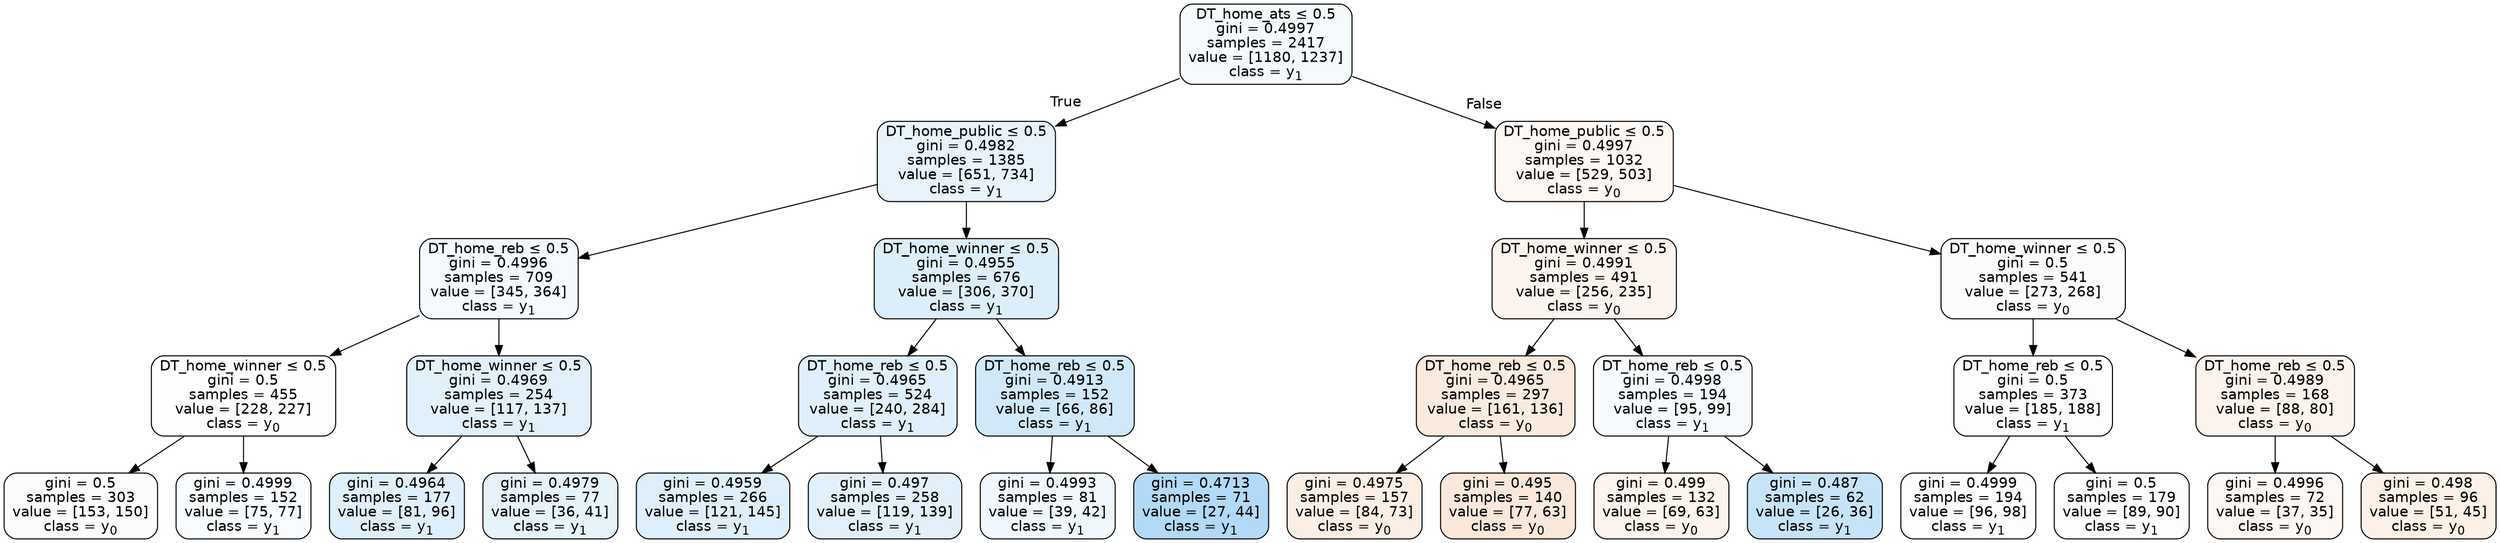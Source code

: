 digraph Tree {
node [shape=box, style="filled, rounded", color="black", fontname=helvetica] ;
edge [fontname=helvetica] ;
0 [label=<DT_home_ats &le; 0.5<br/>gini = 0.4997<br/>samples = 2417<br/>value = [1180, 1237]<br/>class = y<SUB>1</SUB>>, fillcolor="#399de50c"] ;
1 [label=<DT_home_public &le; 0.5<br/>gini = 0.4982<br/>samples = 1385<br/>value = [651, 734]<br/>class = y<SUB>1</SUB>>, fillcolor="#399de51d"] ;
0 -> 1 [labeldistance=2.5, labelangle=45, headlabel="True"] ;
2 [label=<DT_home_reb &le; 0.5<br/>gini = 0.4996<br/>samples = 709<br/>value = [345, 364]<br/>class = y<SUB>1</SUB>>, fillcolor="#399de50d"] ;
1 -> 2 ;
3 [label=<DT_home_winner &le; 0.5<br/>gini = 0.5<br/>samples = 455<br/>value = [228, 227]<br/>class = y<SUB>0</SUB>>, fillcolor="#e5813901"] ;
2 -> 3 ;
4 [label=<gini = 0.5<br/>samples = 303<br/>value = [153, 150]<br/>class = y<SUB>0</SUB>>, fillcolor="#e5813905"] ;
3 -> 4 ;
5 [label=<gini = 0.4999<br/>samples = 152<br/>value = [75, 77]<br/>class = y<SUB>1</SUB>>, fillcolor="#399de507"] ;
3 -> 5 ;
6 [label=<DT_home_winner &le; 0.5<br/>gini = 0.4969<br/>samples = 254<br/>value = [117, 137]<br/>class = y<SUB>1</SUB>>, fillcolor="#399de525"] ;
2 -> 6 ;
7 [label=<gini = 0.4964<br/>samples = 177<br/>value = [81, 96]<br/>class = y<SUB>1</SUB>>, fillcolor="#399de528"] ;
6 -> 7 ;
8 [label=<gini = 0.4979<br/>samples = 77<br/>value = [36, 41]<br/>class = y<SUB>1</SUB>>, fillcolor="#399de51f"] ;
6 -> 8 ;
9 [label=<DT_home_winner &le; 0.5<br/>gini = 0.4955<br/>samples = 676<br/>value = [306, 370]<br/>class = y<SUB>1</SUB>>, fillcolor="#399de52c"] ;
1 -> 9 ;
10 [label=<DT_home_reb &le; 0.5<br/>gini = 0.4965<br/>samples = 524<br/>value = [240, 284]<br/>class = y<SUB>1</SUB>>, fillcolor="#399de528"] ;
9 -> 10 ;
11 [label=<gini = 0.4959<br/>samples = 266<br/>value = [121, 145]<br/>class = y<SUB>1</SUB>>, fillcolor="#399de52a"] ;
10 -> 11 ;
12 [label=<gini = 0.497<br/>samples = 258<br/>value = [119, 139]<br/>class = y<SUB>1</SUB>>, fillcolor="#399de525"] ;
10 -> 12 ;
13 [label=<DT_home_reb &le; 0.5<br/>gini = 0.4913<br/>samples = 152<br/>value = [66, 86]<br/>class = y<SUB>1</SUB>>, fillcolor="#399de53b"] ;
9 -> 13 ;
14 [label=<gini = 0.4993<br/>samples = 81<br/>value = [39, 42]<br/>class = y<SUB>1</SUB>>, fillcolor="#399de512"] ;
13 -> 14 ;
15 [label=<gini = 0.4713<br/>samples = 71<br/>value = [27, 44]<br/>class = y<SUB>1</SUB>>, fillcolor="#399de563"] ;
13 -> 15 ;
16 [label=<DT_home_public &le; 0.5<br/>gini = 0.4997<br/>samples = 1032<br/>value = [529, 503]<br/>class = y<SUB>0</SUB>>, fillcolor="#e581390d"] ;
0 -> 16 [labeldistance=2.5, labelangle=-45, headlabel="False"] ;
17 [label=<DT_home_winner &le; 0.5<br/>gini = 0.4991<br/>samples = 491<br/>value = [256, 235]<br/>class = y<SUB>0</SUB>>, fillcolor="#e5813915"] ;
16 -> 17 ;
18 [label=<DT_home_reb &le; 0.5<br/>gini = 0.4965<br/>samples = 297<br/>value = [161, 136]<br/>class = y<SUB>0</SUB>>, fillcolor="#e5813928"] ;
17 -> 18 ;
19 [label=<gini = 0.4975<br/>samples = 157<br/>value = [84, 73]<br/>class = y<SUB>0</SUB>>, fillcolor="#e5813921"] ;
18 -> 19 ;
20 [label=<gini = 0.495<br/>samples = 140<br/>value = [77, 63]<br/>class = y<SUB>0</SUB>>, fillcolor="#e581392e"] ;
18 -> 20 ;
21 [label=<DT_home_reb &le; 0.5<br/>gini = 0.4998<br/>samples = 194<br/>value = [95, 99]<br/>class = y<SUB>1</SUB>>, fillcolor="#399de50a"] ;
17 -> 21 ;
22 [label=<gini = 0.499<br/>samples = 132<br/>value = [69, 63]<br/>class = y<SUB>0</SUB>>, fillcolor="#e5813916"] ;
21 -> 22 ;
23 [label=<gini = 0.487<br/>samples = 62<br/>value = [26, 36]<br/>class = y<SUB>1</SUB>>, fillcolor="#399de547"] ;
21 -> 23 ;
24 [label=<DT_home_winner &le; 0.5<br/>gini = 0.5<br/>samples = 541<br/>value = [273, 268]<br/>class = y<SUB>0</SUB>>, fillcolor="#e5813905"] ;
16 -> 24 ;
25 [label=<DT_home_reb &le; 0.5<br/>gini = 0.5<br/>samples = 373<br/>value = [185, 188]<br/>class = y<SUB>1</SUB>>, fillcolor="#399de504"] ;
24 -> 25 ;
26 [label=<gini = 0.4999<br/>samples = 194<br/>value = [96, 98]<br/>class = y<SUB>1</SUB>>, fillcolor="#399de505"] ;
25 -> 26 ;
27 [label=<gini = 0.5<br/>samples = 179<br/>value = [89, 90]<br/>class = y<SUB>1</SUB>>, fillcolor="#399de503"] ;
25 -> 27 ;
28 [label=<DT_home_reb &le; 0.5<br/>gini = 0.4989<br/>samples = 168<br/>value = [88, 80]<br/>class = y<SUB>0</SUB>>, fillcolor="#e5813917"] ;
24 -> 28 ;
29 [label=<gini = 0.4996<br/>samples = 72<br/>value = [37, 35]<br/>class = y<SUB>0</SUB>>, fillcolor="#e581390e"] ;
28 -> 29 ;
30 [label=<gini = 0.498<br/>samples = 96<br/>value = [51, 45]<br/>class = y<SUB>0</SUB>>, fillcolor="#e581391e"] ;
28 -> 30 ;
}